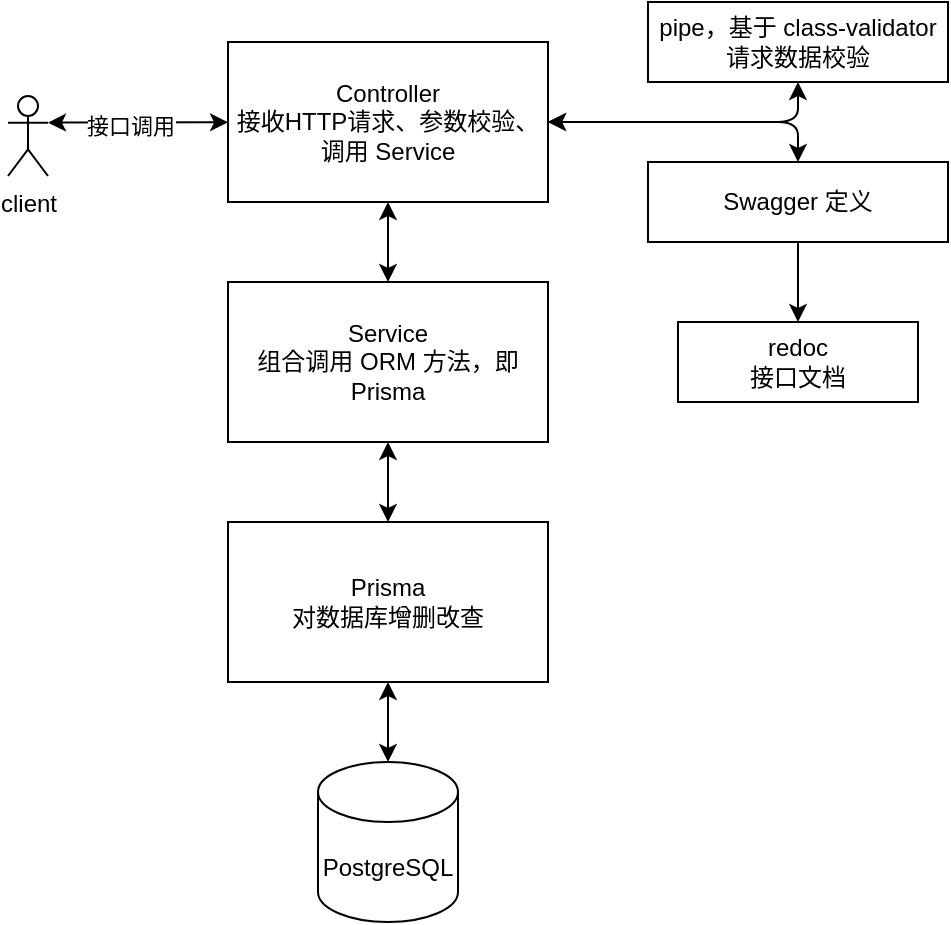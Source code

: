 <mxfile>
    <diagram id="ngfSs34pWyXTsJW4fTfx" name="Page-1">
        <mxGraphModel dx="562" dy="547" grid="1" gridSize="10" guides="1" tooltips="1" connect="1" arrows="1" fold="1" page="1" pageScale="1" pageWidth="827" pageHeight="1169" math="0" shadow="0">
            <root>
                <mxCell id="0"/>
                <mxCell id="1" parent="0"/>
                <mxCell id="2" value="Controller&lt;br&gt;接收HTTP请求、参数校验、调用 Service" style="rounded=0;whiteSpace=wrap;html=1;" parent="1" vertex="1">
                    <mxGeometry x="190" y="80" width="160" height="80" as="geometry"/>
                </mxCell>
                <mxCell id="3" value="Service&lt;br&gt;组合调用 ORM 方法，即 Prisma" style="rounded=0;whiteSpace=wrap;html=1;" parent="1" vertex="1">
                    <mxGeometry x="190" y="200" width="160" height="80" as="geometry"/>
                </mxCell>
                <mxCell id="4" value="Prisma&lt;br&gt;对数据库增删改查" style="rounded=0;whiteSpace=wrap;html=1;" parent="1" vertex="1">
                    <mxGeometry x="190" y="320" width="160" height="80" as="geometry"/>
                </mxCell>
                <mxCell id="5" value="pipe，基于 class-validator&lt;br&gt;请求数据校验" style="rounded=0;whiteSpace=wrap;html=1;" parent="1" vertex="1">
                    <mxGeometry x="400" y="60" width="150" height="40" as="geometry"/>
                </mxCell>
                <mxCell id="6" value="Swagger 定义" style="rounded=0;whiteSpace=wrap;html=1;" parent="1" vertex="1">
                    <mxGeometry x="400" y="140" width="150" height="40" as="geometry"/>
                </mxCell>
                <mxCell id="8" value="PostgreSQL" style="shape=cylinder3;whiteSpace=wrap;html=1;boundedLbl=1;backgroundOutline=1;size=15;" parent="1" vertex="1">
                    <mxGeometry x="235" y="440" width="70" height="80" as="geometry"/>
                </mxCell>
                <mxCell id="10" value="" style="endArrow=classic;startArrow=classic;html=1;exitX=0.5;exitY=0;exitDx=0;exitDy=0;exitPerimeter=0;entryX=0.5;entryY=1;entryDx=0;entryDy=0;" parent="1" source="8" target="4" edge="1">
                    <mxGeometry width="50" height="50" relative="1" as="geometry">
                        <mxPoint x="340" y="420" as="sourcePoint"/>
                        <mxPoint x="390" y="370" as="targetPoint"/>
                    </mxGeometry>
                </mxCell>
                <mxCell id="11" value="" style="endArrow=classic;startArrow=classic;html=1;exitX=0.5;exitY=0;exitDx=0;exitDy=0;entryX=0.5;entryY=1;entryDx=0;entryDy=0;" parent="1" source="4" target="3" edge="1">
                    <mxGeometry width="50" height="50" relative="1" as="geometry">
                        <mxPoint x="280" y="450" as="sourcePoint"/>
                        <mxPoint x="280" y="410" as="targetPoint"/>
                    </mxGeometry>
                </mxCell>
                <mxCell id="12" value="" style="endArrow=classic;startArrow=classic;html=1;entryX=0.5;entryY=1;entryDx=0;entryDy=0;" parent="1" target="2" edge="1">
                    <mxGeometry width="50" height="50" relative="1" as="geometry">
                        <mxPoint x="270" y="200" as="sourcePoint"/>
                        <mxPoint x="290" y="420" as="targetPoint"/>
                    </mxGeometry>
                </mxCell>
                <mxCell id="14" value="redoc&lt;br&gt;接口文档" style="rounded=0;whiteSpace=wrap;html=1;" parent="1" vertex="1">
                    <mxGeometry x="415" y="220" width="120" height="40" as="geometry"/>
                </mxCell>
                <mxCell id="15" value="" style="endArrow=classic;startArrow=classic;html=1;exitX=0.5;exitY=1;exitDx=0;exitDy=0;entryX=1;entryY=0.5;entryDx=0;entryDy=0;" parent="1" source="5" target="2" edge="1">
                    <mxGeometry width="50" height="50" relative="1" as="geometry">
                        <mxPoint x="300" y="470" as="sourcePoint"/>
                        <mxPoint x="300" y="430" as="targetPoint"/>
                        <Array as="points">
                            <mxPoint x="475" y="120"/>
                        </Array>
                    </mxGeometry>
                </mxCell>
                <mxCell id="16" value="" style="endArrow=classic;startArrow=classic;html=1;exitX=1;exitY=0.5;exitDx=0;exitDy=0;entryX=0.5;entryY=0;entryDx=0;entryDy=0;" parent="1" source="2" target="6" edge="1">
                    <mxGeometry width="50" height="50" relative="1" as="geometry">
                        <mxPoint x="310" y="480" as="sourcePoint"/>
                        <mxPoint x="310" y="440" as="targetPoint"/>
                        <Array as="points">
                            <mxPoint x="475" y="120"/>
                        </Array>
                    </mxGeometry>
                </mxCell>
                <mxCell id="18" value="" style="endArrow=classic;html=1;exitX=0.5;exitY=1;exitDx=0;exitDy=0;" parent="1" source="6" target="14" edge="1">
                    <mxGeometry width="50" height="50" relative="1" as="geometry">
                        <mxPoint x="510" y="360" as="sourcePoint"/>
                        <mxPoint x="560" y="310" as="targetPoint"/>
                    </mxGeometry>
                </mxCell>
                <mxCell id="19" value="client" style="shape=umlActor;verticalLabelPosition=bottom;verticalAlign=top;html=1;outlineConnect=0;" parent="1" vertex="1">
                    <mxGeometry x="80" y="107" width="20" height="40" as="geometry"/>
                </mxCell>
                <mxCell id="23" value="" style="endArrow=classic;startArrow=classic;html=1;exitX=1;exitY=0.333;exitDx=0;exitDy=0;exitPerimeter=0;" parent="1" source="19" target="2" edge="1">
                    <mxGeometry width="50" height="50" relative="1" as="geometry">
                        <mxPoint x="280" y="210" as="sourcePoint"/>
                        <mxPoint x="330" y="160" as="targetPoint"/>
                    </mxGeometry>
                </mxCell>
                <mxCell id="24" value="接口调用" style="edgeLabel;html=1;align=center;verticalAlign=middle;resizable=0;points=[];" parent="23" vertex="1" connectable="0">
                    <mxGeometry x="-0.089" y="-2" relative="1" as="geometry">
                        <mxPoint as="offset"/>
                    </mxGeometry>
                </mxCell>
            </root>
        </mxGraphModel>
    </diagram>
</mxfile>
